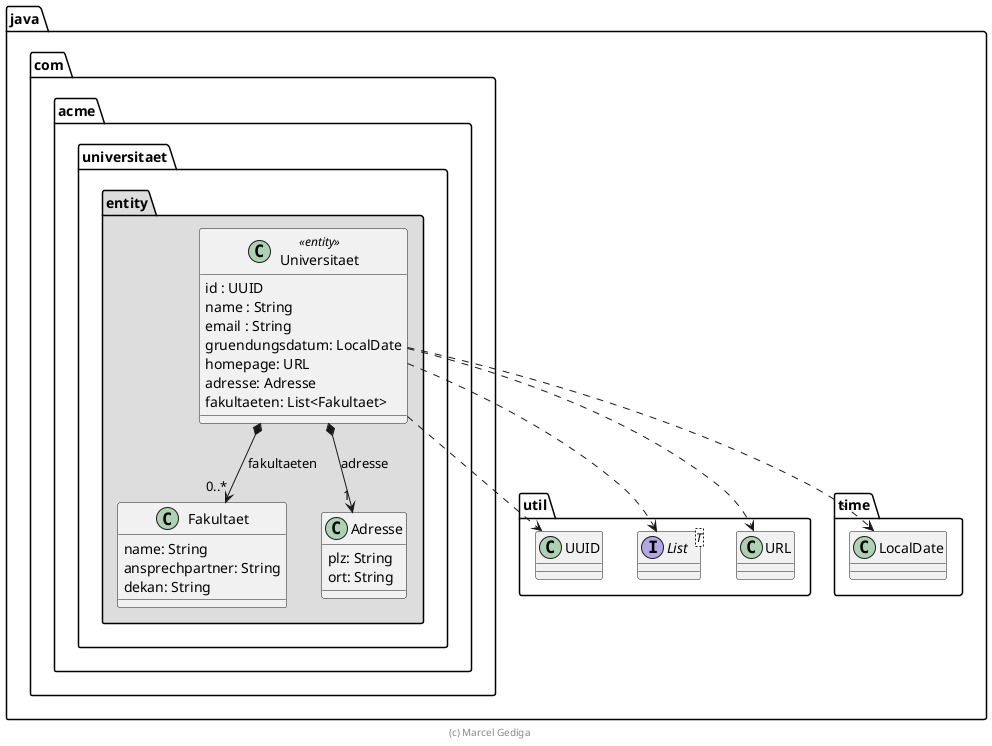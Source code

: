 @startuml Universitaet

skinparam classAttributeIconSize 0
' skinparam monochrome true

package java {
    package util {
        class UUID
        interface List<T>
        class URL
    }

    package time {
        class LocalDate
    }

package com.acme.universitaet.entity #DDDDDD {
    class Fakultaet {
        name: String
        ansprechpartner: String
        dekan: String
    }

    class Adresse {
        plz: String
        ort: String
    }

    class Universitaet << entity >> {
        id : UUID
        name : String
        email : String
        gruendungsdatum: LocalDate
        homepage: URL
        adresse: Adresse
        fakultaeten: List<Fakultaet>
    }

    Universitaet *--> "0..*" Fakultaet : fakultaeten
    Universitaet *--> "1" Adresse : adresse

    Universitaet ..> UUID
    Universitaet ..> LocalDate
    Universitaet ..> List
    Universitaet ..> URL
}

hide empty members

footer (c) Marcel Gediga

@enduml
